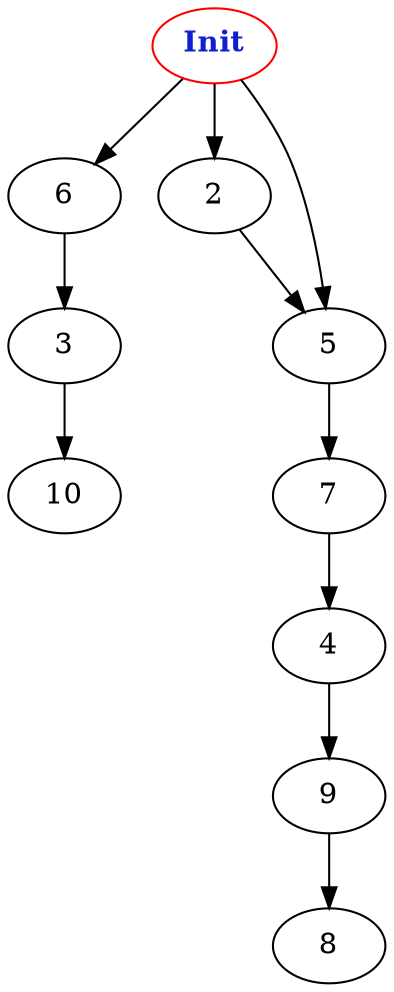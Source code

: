digraph "Perturbed Net Graph with 10 nodes" {
edge ["class"="link-class"]
"0" ["color"="red","label"=<<b>Init</b>>,"fontcolor"="#1020d0"]
"0" -> "6" ["weight"="1.0"]
"0" -> "2" ["weight"="8.0"]
"0" -> "5" ["weight"="3.0"]
"6" -> "3" ["weight"="7.0"]
"2" -> "5" ["weight"="1.0"]
"5" -> "7" ["weight"="7.0"]
"7" -> "4" ["weight"="5.0"]
"3" -> "10" ["weight"="6.0"]
"9" -> "8" ["weight"="4.0"]
"4" -> "9" ["weight"="1.0"]
}